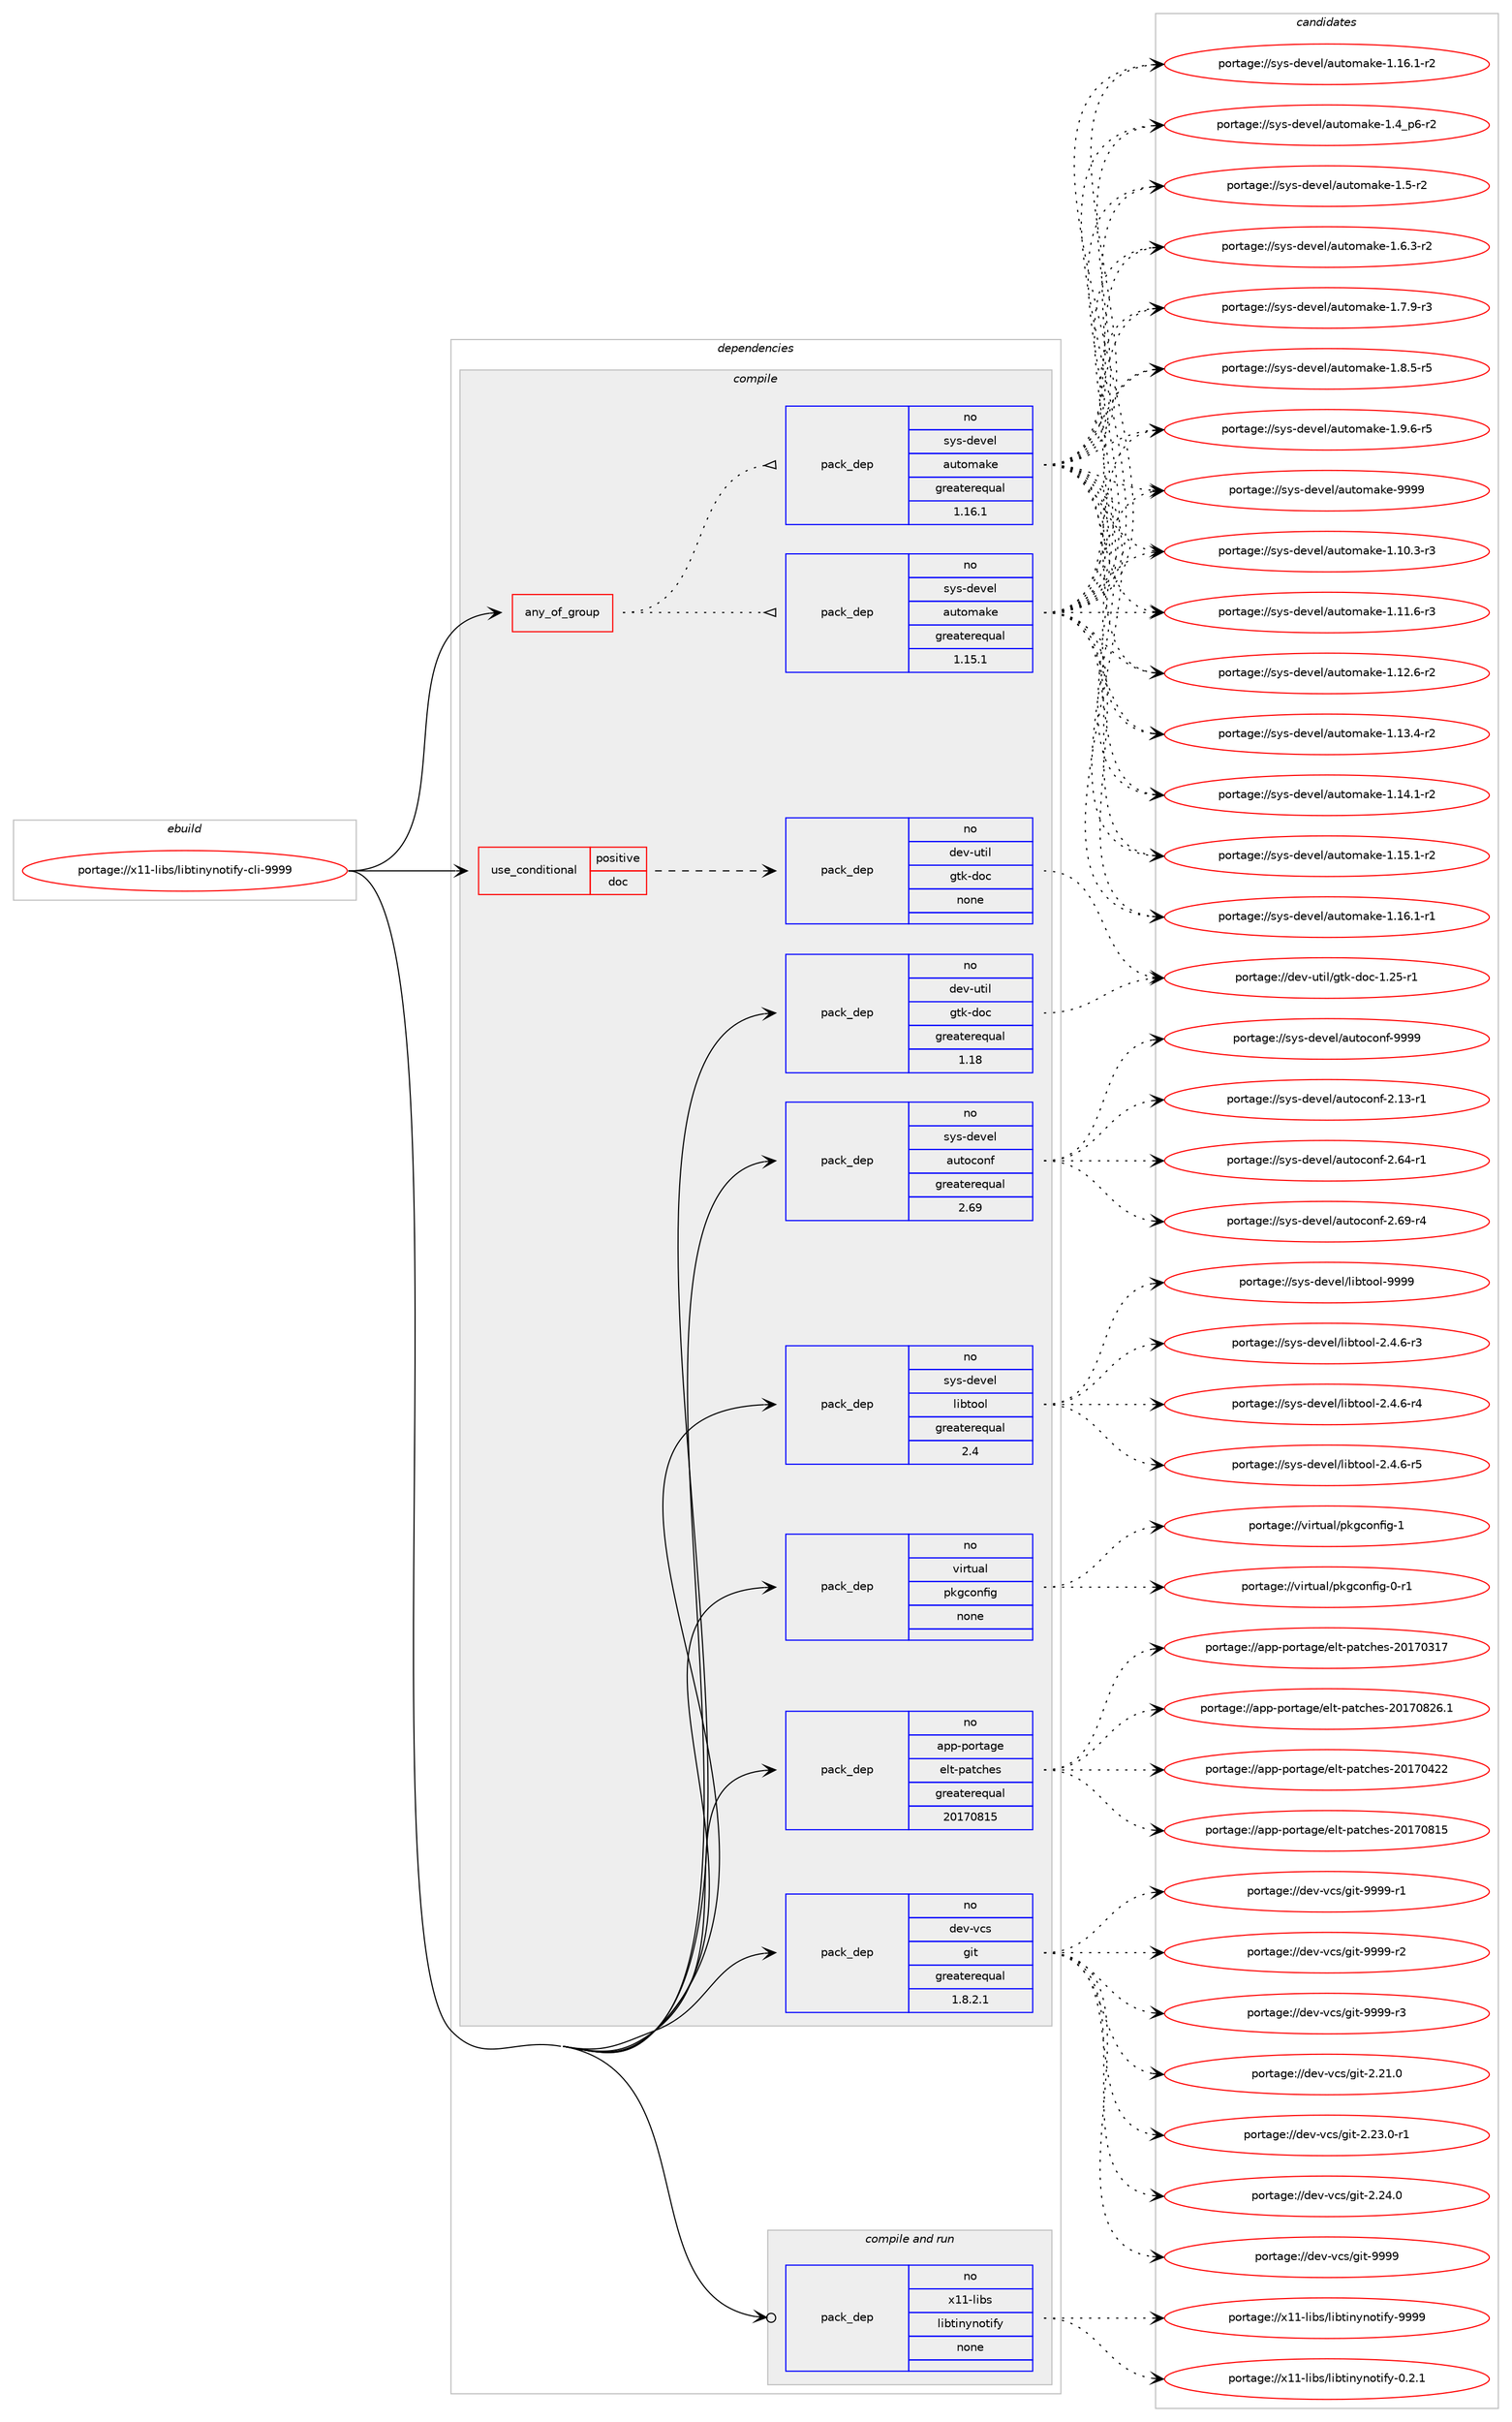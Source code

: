 digraph prolog {

# *************
# Graph options
# *************

newrank=true;
concentrate=true;
compound=true;
graph [rankdir=LR,fontname=Helvetica,fontsize=10,ranksep=1.5];#, ranksep=2.5, nodesep=0.2];
edge  [arrowhead=vee];
node  [fontname=Helvetica,fontsize=10];

# **********
# The ebuild
# **********

subgraph cluster_leftcol {
color=gray;
rank=same;
label=<<i>ebuild</i>>;
id [label="portage://x11-libs/libtinynotify-cli-9999", color=red, width=4, href="../x11-libs/libtinynotify-cli-9999.svg"];
}

# ****************
# The dependencies
# ****************

subgraph cluster_midcol {
color=gray;
label=<<i>dependencies</i>>;
subgraph cluster_compile {
fillcolor="#eeeeee";
style=filled;
label=<<i>compile</i>>;
subgraph any7786 {
dependency450382 [label=<<TABLE BORDER="0" CELLBORDER="1" CELLSPACING="0" CELLPADDING="4"><TR><TD CELLPADDING="10">any_of_group</TD></TR></TABLE>>, shape=none, color=red];subgraph pack334269 {
dependency450383 [label=<<TABLE BORDER="0" CELLBORDER="1" CELLSPACING="0" CELLPADDING="4" WIDTH="220"><TR><TD ROWSPAN="6" CELLPADDING="30">pack_dep</TD></TR><TR><TD WIDTH="110">no</TD></TR><TR><TD>sys-devel</TD></TR><TR><TD>automake</TD></TR><TR><TD>greaterequal</TD></TR><TR><TD>1.16.1</TD></TR></TABLE>>, shape=none, color=blue];
}
dependency450382:e -> dependency450383:w [weight=20,style="dotted",arrowhead="oinv"];
subgraph pack334270 {
dependency450384 [label=<<TABLE BORDER="0" CELLBORDER="1" CELLSPACING="0" CELLPADDING="4" WIDTH="220"><TR><TD ROWSPAN="6" CELLPADDING="30">pack_dep</TD></TR><TR><TD WIDTH="110">no</TD></TR><TR><TD>sys-devel</TD></TR><TR><TD>automake</TD></TR><TR><TD>greaterequal</TD></TR><TR><TD>1.15.1</TD></TR></TABLE>>, shape=none, color=blue];
}
dependency450382:e -> dependency450384:w [weight=20,style="dotted",arrowhead="oinv"];
}
id:e -> dependency450382:w [weight=20,style="solid",arrowhead="vee"];
subgraph cond108042 {
dependency450385 [label=<<TABLE BORDER="0" CELLBORDER="1" CELLSPACING="0" CELLPADDING="4"><TR><TD ROWSPAN="3" CELLPADDING="10">use_conditional</TD></TR><TR><TD>positive</TD></TR><TR><TD>doc</TD></TR></TABLE>>, shape=none, color=red];
subgraph pack334271 {
dependency450386 [label=<<TABLE BORDER="0" CELLBORDER="1" CELLSPACING="0" CELLPADDING="4" WIDTH="220"><TR><TD ROWSPAN="6" CELLPADDING="30">pack_dep</TD></TR><TR><TD WIDTH="110">no</TD></TR><TR><TD>dev-util</TD></TR><TR><TD>gtk-doc</TD></TR><TR><TD>none</TD></TR><TR><TD></TD></TR></TABLE>>, shape=none, color=blue];
}
dependency450385:e -> dependency450386:w [weight=20,style="dashed",arrowhead="vee"];
}
id:e -> dependency450385:w [weight=20,style="solid",arrowhead="vee"];
subgraph pack334272 {
dependency450387 [label=<<TABLE BORDER="0" CELLBORDER="1" CELLSPACING="0" CELLPADDING="4" WIDTH="220"><TR><TD ROWSPAN="6" CELLPADDING="30">pack_dep</TD></TR><TR><TD WIDTH="110">no</TD></TR><TR><TD>app-portage</TD></TR><TR><TD>elt-patches</TD></TR><TR><TD>greaterequal</TD></TR><TR><TD>20170815</TD></TR></TABLE>>, shape=none, color=blue];
}
id:e -> dependency450387:w [weight=20,style="solid",arrowhead="vee"];
subgraph pack334273 {
dependency450388 [label=<<TABLE BORDER="0" CELLBORDER="1" CELLSPACING="0" CELLPADDING="4" WIDTH="220"><TR><TD ROWSPAN="6" CELLPADDING="30">pack_dep</TD></TR><TR><TD WIDTH="110">no</TD></TR><TR><TD>dev-util</TD></TR><TR><TD>gtk-doc</TD></TR><TR><TD>greaterequal</TD></TR><TR><TD>1.18</TD></TR></TABLE>>, shape=none, color=blue];
}
id:e -> dependency450388:w [weight=20,style="solid",arrowhead="vee"];
subgraph pack334274 {
dependency450389 [label=<<TABLE BORDER="0" CELLBORDER="1" CELLSPACING="0" CELLPADDING="4" WIDTH="220"><TR><TD ROWSPAN="6" CELLPADDING="30">pack_dep</TD></TR><TR><TD WIDTH="110">no</TD></TR><TR><TD>dev-vcs</TD></TR><TR><TD>git</TD></TR><TR><TD>greaterequal</TD></TR><TR><TD>1.8.2.1</TD></TR></TABLE>>, shape=none, color=blue];
}
id:e -> dependency450389:w [weight=20,style="solid",arrowhead="vee"];
subgraph pack334275 {
dependency450390 [label=<<TABLE BORDER="0" CELLBORDER="1" CELLSPACING="0" CELLPADDING="4" WIDTH="220"><TR><TD ROWSPAN="6" CELLPADDING="30">pack_dep</TD></TR><TR><TD WIDTH="110">no</TD></TR><TR><TD>sys-devel</TD></TR><TR><TD>autoconf</TD></TR><TR><TD>greaterequal</TD></TR><TR><TD>2.69</TD></TR></TABLE>>, shape=none, color=blue];
}
id:e -> dependency450390:w [weight=20,style="solid",arrowhead="vee"];
subgraph pack334276 {
dependency450391 [label=<<TABLE BORDER="0" CELLBORDER="1" CELLSPACING="0" CELLPADDING="4" WIDTH="220"><TR><TD ROWSPAN="6" CELLPADDING="30">pack_dep</TD></TR><TR><TD WIDTH="110">no</TD></TR><TR><TD>sys-devel</TD></TR><TR><TD>libtool</TD></TR><TR><TD>greaterequal</TD></TR><TR><TD>2.4</TD></TR></TABLE>>, shape=none, color=blue];
}
id:e -> dependency450391:w [weight=20,style="solid",arrowhead="vee"];
subgraph pack334277 {
dependency450392 [label=<<TABLE BORDER="0" CELLBORDER="1" CELLSPACING="0" CELLPADDING="4" WIDTH="220"><TR><TD ROWSPAN="6" CELLPADDING="30">pack_dep</TD></TR><TR><TD WIDTH="110">no</TD></TR><TR><TD>virtual</TD></TR><TR><TD>pkgconfig</TD></TR><TR><TD>none</TD></TR><TR><TD></TD></TR></TABLE>>, shape=none, color=blue];
}
id:e -> dependency450392:w [weight=20,style="solid",arrowhead="vee"];
}
subgraph cluster_compileandrun {
fillcolor="#eeeeee";
style=filled;
label=<<i>compile and run</i>>;
subgraph pack334278 {
dependency450393 [label=<<TABLE BORDER="0" CELLBORDER="1" CELLSPACING="0" CELLPADDING="4" WIDTH="220"><TR><TD ROWSPAN="6" CELLPADDING="30">pack_dep</TD></TR><TR><TD WIDTH="110">no</TD></TR><TR><TD>x11-libs</TD></TR><TR><TD>libtinynotify</TD></TR><TR><TD>none</TD></TR><TR><TD></TD></TR></TABLE>>, shape=none, color=blue];
}
id:e -> dependency450393:w [weight=20,style="solid",arrowhead="odotvee"];
}
subgraph cluster_run {
fillcolor="#eeeeee";
style=filled;
label=<<i>run</i>>;
}
}

# **************
# The candidates
# **************

subgraph cluster_choices {
rank=same;
color=gray;
label=<<i>candidates</i>>;

subgraph choice334269 {
color=black;
nodesep=1;
choiceportage11512111545100101118101108479711711611110997107101454946494846514511451 [label="portage://sys-devel/automake-1.10.3-r3", color=red, width=4,href="../sys-devel/automake-1.10.3-r3.svg"];
choiceportage11512111545100101118101108479711711611110997107101454946494946544511451 [label="portage://sys-devel/automake-1.11.6-r3", color=red, width=4,href="../sys-devel/automake-1.11.6-r3.svg"];
choiceportage11512111545100101118101108479711711611110997107101454946495046544511450 [label="portage://sys-devel/automake-1.12.6-r2", color=red, width=4,href="../sys-devel/automake-1.12.6-r2.svg"];
choiceportage11512111545100101118101108479711711611110997107101454946495146524511450 [label="portage://sys-devel/automake-1.13.4-r2", color=red, width=4,href="../sys-devel/automake-1.13.4-r2.svg"];
choiceportage11512111545100101118101108479711711611110997107101454946495246494511450 [label="portage://sys-devel/automake-1.14.1-r2", color=red, width=4,href="../sys-devel/automake-1.14.1-r2.svg"];
choiceportage11512111545100101118101108479711711611110997107101454946495346494511450 [label="portage://sys-devel/automake-1.15.1-r2", color=red, width=4,href="../sys-devel/automake-1.15.1-r2.svg"];
choiceportage11512111545100101118101108479711711611110997107101454946495446494511449 [label="portage://sys-devel/automake-1.16.1-r1", color=red, width=4,href="../sys-devel/automake-1.16.1-r1.svg"];
choiceportage11512111545100101118101108479711711611110997107101454946495446494511450 [label="portage://sys-devel/automake-1.16.1-r2", color=red, width=4,href="../sys-devel/automake-1.16.1-r2.svg"];
choiceportage115121115451001011181011084797117116111109971071014549465295112544511450 [label="portage://sys-devel/automake-1.4_p6-r2", color=red, width=4,href="../sys-devel/automake-1.4_p6-r2.svg"];
choiceportage11512111545100101118101108479711711611110997107101454946534511450 [label="portage://sys-devel/automake-1.5-r2", color=red, width=4,href="../sys-devel/automake-1.5-r2.svg"];
choiceportage115121115451001011181011084797117116111109971071014549465446514511450 [label="portage://sys-devel/automake-1.6.3-r2", color=red, width=4,href="../sys-devel/automake-1.6.3-r2.svg"];
choiceportage115121115451001011181011084797117116111109971071014549465546574511451 [label="portage://sys-devel/automake-1.7.9-r3", color=red, width=4,href="../sys-devel/automake-1.7.9-r3.svg"];
choiceportage115121115451001011181011084797117116111109971071014549465646534511453 [label="portage://sys-devel/automake-1.8.5-r5", color=red, width=4,href="../sys-devel/automake-1.8.5-r5.svg"];
choiceportage115121115451001011181011084797117116111109971071014549465746544511453 [label="portage://sys-devel/automake-1.9.6-r5", color=red, width=4,href="../sys-devel/automake-1.9.6-r5.svg"];
choiceportage115121115451001011181011084797117116111109971071014557575757 [label="portage://sys-devel/automake-9999", color=red, width=4,href="../sys-devel/automake-9999.svg"];
dependency450383:e -> choiceportage11512111545100101118101108479711711611110997107101454946494846514511451:w [style=dotted,weight="100"];
dependency450383:e -> choiceportage11512111545100101118101108479711711611110997107101454946494946544511451:w [style=dotted,weight="100"];
dependency450383:e -> choiceportage11512111545100101118101108479711711611110997107101454946495046544511450:w [style=dotted,weight="100"];
dependency450383:e -> choiceportage11512111545100101118101108479711711611110997107101454946495146524511450:w [style=dotted,weight="100"];
dependency450383:e -> choiceportage11512111545100101118101108479711711611110997107101454946495246494511450:w [style=dotted,weight="100"];
dependency450383:e -> choiceportage11512111545100101118101108479711711611110997107101454946495346494511450:w [style=dotted,weight="100"];
dependency450383:e -> choiceportage11512111545100101118101108479711711611110997107101454946495446494511449:w [style=dotted,weight="100"];
dependency450383:e -> choiceportage11512111545100101118101108479711711611110997107101454946495446494511450:w [style=dotted,weight="100"];
dependency450383:e -> choiceportage115121115451001011181011084797117116111109971071014549465295112544511450:w [style=dotted,weight="100"];
dependency450383:e -> choiceportage11512111545100101118101108479711711611110997107101454946534511450:w [style=dotted,weight="100"];
dependency450383:e -> choiceportage115121115451001011181011084797117116111109971071014549465446514511450:w [style=dotted,weight="100"];
dependency450383:e -> choiceportage115121115451001011181011084797117116111109971071014549465546574511451:w [style=dotted,weight="100"];
dependency450383:e -> choiceportage115121115451001011181011084797117116111109971071014549465646534511453:w [style=dotted,weight="100"];
dependency450383:e -> choiceportage115121115451001011181011084797117116111109971071014549465746544511453:w [style=dotted,weight="100"];
dependency450383:e -> choiceportage115121115451001011181011084797117116111109971071014557575757:w [style=dotted,weight="100"];
}
subgraph choice334270 {
color=black;
nodesep=1;
choiceportage11512111545100101118101108479711711611110997107101454946494846514511451 [label="portage://sys-devel/automake-1.10.3-r3", color=red, width=4,href="../sys-devel/automake-1.10.3-r3.svg"];
choiceportage11512111545100101118101108479711711611110997107101454946494946544511451 [label="portage://sys-devel/automake-1.11.6-r3", color=red, width=4,href="../sys-devel/automake-1.11.6-r3.svg"];
choiceportage11512111545100101118101108479711711611110997107101454946495046544511450 [label="portage://sys-devel/automake-1.12.6-r2", color=red, width=4,href="../sys-devel/automake-1.12.6-r2.svg"];
choiceportage11512111545100101118101108479711711611110997107101454946495146524511450 [label="portage://sys-devel/automake-1.13.4-r2", color=red, width=4,href="../sys-devel/automake-1.13.4-r2.svg"];
choiceportage11512111545100101118101108479711711611110997107101454946495246494511450 [label="portage://sys-devel/automake-1.14.1-r2", color=red, width=4,href="../sys-devel/automake-1.14.1-r2.svg"];
choiceportage11512111545100101118101108479711711611110997107101454946495346494511450 [label="portage://sys-devel/automake-1.15.1-r2", color=red, width=4,href="../sys-devel/automake-1.15.1-r2.svg"];
choiceportage11512111545100101118101108479711711611110997107101454946495446494511449 [label="portage://sys-devel/automake-1.16.1-r1", color=red, width=4,href="../sys-devel/automake-1.16.1-r1.svg"];
choiceportage11512111545100101118101108479711711611110997107101454946495446494511450 [label="portage://sys-devel/automake-1.16.1-r2", color=red, width=4,href="../sys-devel/automake-1.16.1-r2.svg"];
choiceportage115121115451001011181011084797117116111109971071014549465295112544511450 [label="portage://sys-devel/automake-1.4_p6-r2", color=red, width=4,href="../sys-devel/automake-1.4_p6-r2.svg"];
choiceportage11512111545100101118101108479711711611110997107101454946534511450 [label="portage://sys-devel/automake-1.5-r2", color=red, width=4,href="../sys-devel/automake-1.5-r2.svg"];
choiceportage115121115451001011181011084797117116111109971071014549465446514511450 [label="portage://sys-devel/automake-1.6.3-r2", color=red, width=4,href="../sys-devel/automake-1.6.3-r2.svg"];
choiceportage115121115451001011181011084797117116111109971071014549465546574511451 [label="portage://sys-devel/automake-1.7.9-r3", color=red, width=4,href="../sys-devel/automake-1.7.9-r3.svg"];
choiceportage115121115451001011181011084797117116111109971071014549465646534511453 [label="portage://sys-devel/automake-1.8.5-r5", color=red, width=4,href="../sys-devel/automake-1.8.5-r5.svg"];
choiceportage115121115451001011181011084797117116111109971071014549465746544511453 [label="portage://sys-devel/automake-1.9.6-r5", color=red, width=4,href="../sys-devel/automake-1.9.6-r5.svg"];
choiceportage115121115451001011181011084797117116111109971071014557575757 [label="portage://sys-devel/automake-9999", color=red, width=4,href="../sys-devel/automake-9999.svg"];
dependency450384:e -> choiceportage11512111545100101118101108479711711611110997107101454946494846514511451:w [style=dotted,weight="100"];
dependency450384:e -> choiceportage11512111545100101118101108479711711611110997107101454946494946544511451:w [style=dotted,weight="100"];
dependency450384:e -> choiceportage11512111545100101118101108479711711611110997107101454946495046544511450:w [style=dotted,weight="100"];
dependency450384:e -> choiceportage11512111545100101118101108479711711611110997107101454946495146524511450:w [style=dotted,weight="100"];
dependency450384:e -> choiceportage11512111545100101118101108479711711611110997107101454946495246494511450:w [style=dotted,weight="100"];
dependency450384:e -> choiceportage11512111545100101118101108479711711611110997107101454946495346494511450:w [style=dotted,weight="100"];
dependency450384:e -> choiceportage11512111545100101118101108479711711611110997107101454946495446494511449:w [style=dotted,weight="100"];
dependency450384:e -> choiceportage11512111545100101118101108479711711611110997107101454946495446494511450:w [style=dotted,weight="100"];
dependency450384:e -> choiceportage115121115451001011181011084797117116111109971071014549465295112544511450:w [style=dotted,weight="100"];
dependency450384:e -> choiceportage11512111545100101118101108479711711611110997107101454946534511450:w [style=dotted,weight="100"];
dependency450384:e -> choiceportage115121115451001011181011084797117116111109971071014549465446514511450:w [style=dotted,weight="100"];
dependency450384:e -> choiceportage115121115451001011181011084797117116111109971071014549465546574511451:w [style=dotted,weight="100"];
dependency450384:e -> choiceportage115121115451001011181011084797117116111109971071014549465646534511453:w [style=dotted,weight="100"];
dependency450384:e -> choiceportage115121115451001011181011084797117116111109971071014549465746544511453:w [style=dotted,weight="100"];
dependency450384:e -> choiceportage115121115451001011181011084797117116111109971071014557575757:w [style=dotted,weight="100"];
}
subgraph choice334271 {
color=black;
nodesep=1;
choiceportage1001011184511711610510847103116107451001119945494650534511449 [label="portage://dev-util/gtk-doc-1.25-r1", color=red, width=4,href="../dev-util/gtk-doc-1.25-r1.svg"];
dependency450386:e -> choiceportage1001011184511711610510847103116107451001119945494650534511449:w [style=dotted,weight="100"];
}
subgraph choice334272 {
color=black;
nodesep=1;
choiceportage97112112451121111141169710310147101108116451129711699104101115455048495548514955 [label="portage://app-portage/elt-patches-20170317", color=red, width=4,href="../app-portage/elt-patches-20170317.svg"];
choiceportage97112112451121111141169710310147101108116451129711699104101115455048495548525050 [label="portage://app-portage/elt-patches-20170422", color=red, width=4,href="../app-portage/elt-patches-20170422.svg"];
choiceportage97112112451121111141169710310147101108116451129711699104101115455048495548564953 [label="portage://app-portage/elt-patches-20170815", color=red, width=4,href="../app-portage/elt-patches-20170815.svg"];
choiceportage971121124511211111411697103101471011081164511297116991041011154550484955485650544649 [label="portage://app-portage/elt-patches-20170826.1", color=red, width=4,href="../app-portage/elt-patches-20170826.1.svg"];
dependency450387:e -> choiceportage97112112451121111141169710310147101108116451129711699104101115455048495548514955:w [style=dotted,weight="100"];
dependency450387:e -> choiceportage97112112451121111141169710310147101108116451129711699104101115455048495548525050:w [style=dotted,weight="100"];
dependency450387:e -> choiceportage97112112451121111141169710310147101108116451129711699104101115455048495548564953:w [style=dotted,weight="100"];
dependency450387:e -> choiceportage971121124511211111411697103101471011081164511297116991041011154550484955485650544649:w [style=dotted,weight="100"];
}
subgraph choice334273 {
color=black;
nodesep=1;
choiceportage1001011184511711610510847103116107451001119945494650534511449 [label="portage://dev-util/gtk-doc-1.25-r1", color=red, width=4,href="../dev-util/gtk-doc-1.25-r1.svg"];
dependency450388:e -> choiceportage1001011184511711610510847103116107451001119945494650534511449:w [style=dotted,weight="100"];
}
subgraph choice334274 {
color=black;
nodesep=1;
choiceportage10010111845118991154710310511645504650494648 [label="portage://dev-vcs/git-2.21.0", color=red, width=4,href="../dev-vcs/git-2.21.0.svg"];
choiceportage100101118451189911547103105116455046505146484511449 [label="portage://dev-vcs/git-2.23.0-r1", color=red, width=4,href="../dev-vcs/git-2.23.0-r1.svg"];
choiceportage10010111845118991154710310511645504650524648 [label="portage://dev-vcs/git-2.24.0", color=red, width=4,href="../dev-vcs/git-2.24.0.svg"];
choiceportage1001011184511899115471031051164557575757 [label="portage://dev-vcs/git-9999", color=red, width=4,href="../dev-vcs/git-9999.svg"];
choiceportage10010111845118991154710310511645575757574511449 [label="portage://dev-vcs/git-9999-r1", color=red, width=4,href="../dev-vcs/git-9999-r1.svg"];
choiceportage10010111845118991154710310511645575757574511450 [label="portage://dev-vcs/git-9999-r2", color=red, width=4,href="../dev-vcs/git-9999-r2.svg"];
choiceportage10010111845118991154710310511645575757574511451 [label="portage://dev-vcs/git-9999-r3", color=red, width=4,href="../dev-vcs/git-9999-r3.svg"];
dependency450389:e -> choiceportage10010111845118991154710310511645504650494648:w [style=dotted,weight="100"];
dependency450389:e -> choiceportage100101118451189911547103105116455046505146484511449:w [style=dotted,weight="100"];
dependency450389:e -> choiceportage10010111845118991154710310511645504650524648:w [style=dotted,weight="100"];
dependency450389:e -> choiceportage1001011184511899115471031051164557575757:w [style=dotted,weight="100"];
dependency450389:e -> choiceportage10010111845118991154710310511645575757574511449:w [style=dotted,weight="100"];
dependency450389:e -> choiceportage10010111845118991154710310511645575757574511450:w [style=dotted,weight="100"];
dependency450389:e -> choiceportage10010111845118991154710310511645575757574511451:w [style=dotted,weight="100"];
}
subgraph choice334275 {
color=black;
nodesep=1;
choiceportage1151211154510010111810110847971171161119911111010245504649514511449 [label="portage://sys-devel/autoconf-2.13-r1", color=red, width=4,href="../sys-devel/autoconf-2.13-r1.svg"];
choiceportage1151211154510010111810110847971171161119911111010245504654524511449 [label="portage://sys-devel/autoconf-2.64-r1", color=red, width=4,href="../sys-devel/autoconf-2.64-r1.svg"];
choiceportage1151211154510010111810110847971171161119911111010245504654574511452 [label="portage://sys-devel/autoconf-2.69-r4", color=red, width=4,href="../sys-devel/autoconf-2.69-r4.svg"];
choiceportage115121115451001011181011084797117116111991111101024557575757 [label="portage://sys-devel/autoconf-9999", color=red, width=4,href="../sys-devel/autoconf-9999.svg"];
dependency450390:e -> choiceportage1151211154510010111810110847971171161119911111010245504649514511449:w [style=dotted,weight="100"];
dependency450390:e -> choiceportage1151211154510010111810110847971171161119911111010245504654524511449:w [style=dotted,weight="100"];
dependency450390:e -> choiceportage1151211154510010111810110847971171161119911111010245504654574511452:w [style=dotted,weight="100"];
dependency450390:e -> choiceportage115121115451001011181011084797117116111991111101024557575757:w [style=dotted,weight="100"];
}
subgraph choice334276 {
color=black;
nodesep=1;
choiceportage1151211154510010111810110847108105981161111111084550465246544511451 [label="portage://sys-devel/libtool-2.4.6-r3", color=red, width=4,href="../sys-devel/libtool-2.4.6-r3.svg"];
choiceportage1151211154510010111810110847108105981161111111084550465246544511452 [label="portage://sys-devel/libtool-2.4.6-r4", color=red, width=4,href="../sys-devel/libtool-2.4.6-r4.svg"];
choiceportage1151211154510010111810110847108105981161111111084550465246544511453 [label="portage://sys-devel/libtool-2.4.6-r5", color=red, width=4,href="../sys-devel/libtool-2.4.6-r5.svg"];
choiceportage1151211154510010111810110847108105981161111111084557575757 [label="portage://sys-devel/libtool-9999", color=red, width=4,href="../sys-devel/libtool-9999.svg"];
dependency450391:e -> choiceportage1151211154510010111810110847108105981161111111084550465246544511451:w [style=dotted,weight="100"];
dependency450391:e -> choiceportage1151211154510010111810110847108105981161111111084550465246544511452:w [style=dotted,weight="100"];
dependency450391:e -> choiceportage1151211154510010111810110847108105981161111111084550465246544511453:w [style=dotted,weight="100"];
dependency450391:e -> choiceportage1151211154510010111810110847108105981161111111084557575757:w [style=dotted,weight="100"];
}
subgraph choice334277 {
color=black;
nodesep=1;
choiceportage11810511411611797108471121071039911111010210510345484511449 [label="portage://virtual/pkgconfig-0-r1", color=red, width=4,href="../virtual/pkgconfig-0-r1.svg"];
choiceportage1181051141161179710847112107103991111101021051034549 [label="portage://virtual/pkgconfig-1", color=red, width=4,href="../virtual/pkgconfig-1.svg"];
dependency450392:e -> choiceportage11810511411611797108471121071039911111010210510345484511449:w [style=dotted,weight="100"];
dependency450392:e -> choiceportage1181051141161179710847112107103991111101021051034549:w [style=dotted,weight="100"];
}
subgraph choice334278 {
color=black;
nodesep=1;
choiceportage120494945108105981154710810598116105110121110111116105102121454846504649 [label="portage://x11-libs/libtinynotify-0.2.1", color=red, width=4,href="../x11-libs/libtinynotify-0.2.1.svg"];
choiceportage1204949451081059811547108105981161051101211101111161051021214557575757 [label="portage://x11-libs/libtinynotify-9999", color=red, width=4,href="../x11-libs/libtinynotify-9999.svg"];
dependency450393:e -> choiceportage120494945108105981154710810598116105110121110111116105102121454846504649:w [style=dotted,weight="100"];
dependency450393:e -> choiceportage1204949451081059811547108105981161051101211101111161051021214557575757:w [style=dotted,weight="100"];
}
}

}

